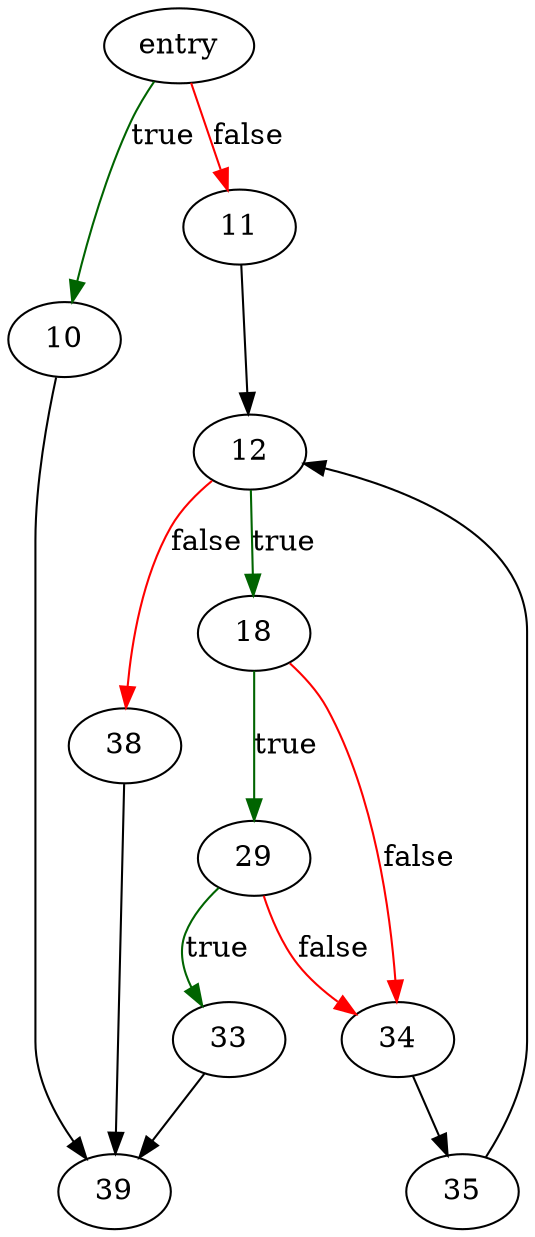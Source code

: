 digraph "connectionIsBusy" {
	// Node definitions.
	1 [label=entry];
	10;
	11;
	12;
	18;
	29;
	33;
	34;
	35;
	38;
	39;

	// Edge definitions.
	1 -> 10 [
		color=darkgreen
		label=true
	];
	1 -> 11 [
		color=red
		label=false
	];
	10 -> 39;
	11 -> 12;
	12 -> 18 [
		color=darkgreen
		label=true
	];
	12 -> 38 [
		color=red
		label=false
	];
	18 -> 29 [
		color=darkgreen
		label=true
	];
	18 -> 34 [
		color=red
		label=false
	];
	29 -> 33 [
		color=darkgreen
		label=true
	];
	29 -> 34 [
		color=red
		label=false
	];
	33 -> 39;
	34 -> 35;
	35 -> 12;
	38 -> 39;
}